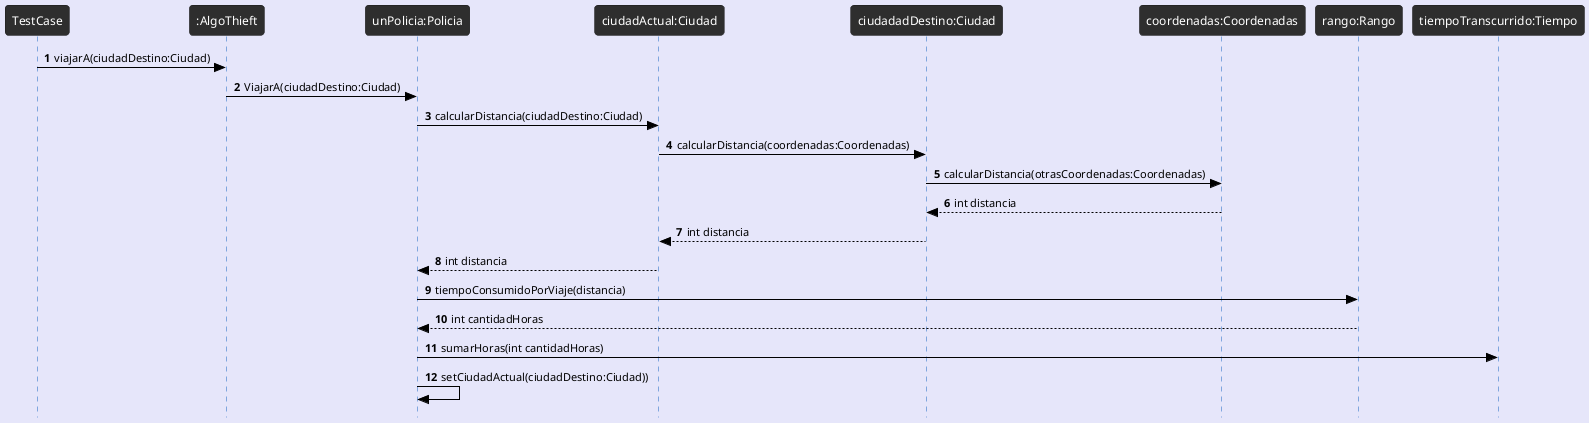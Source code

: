 @startuml
!theme reddress-darkblue
autonumber
skinparam style strictuml
skinparam BackGroundColor lavender
skinparam RoundCorner 7
skinparam SequenceGroupFontColor black
skinparam SequenceGroupBorderColor black
skinparam SequenceGroupBorderThickness 0.5
skinparam ArrowFontColor black
skinparam ArrowColor black
skinparam ActorFontColor black
skinparam participantFontSize 12
skinparam SequenceLifeLineBackGroundColor 2e2e2e

TestCase -> ":AlgoThieft" as algoT: viajarA(ciudadDestino:Ciudad)
algoT -> "unPolicia:Policia" as policia: ViajarA(ciudadDestino:Ciudad)
policia -> "ciudadActual:Ciudad" as ciudadActual: calcularDistancia(ciudadDestino:Ciudad)
ciudadActual -> "ciudadadDestino:Ciudad" as ciudadDestino: calcularDistancia(coordenadas:Coordenadas)
ciudadDestino -> "coordenadas:Coordenadas" as coordenadas: calcularDistancia(otrasCoordenadas:Coordenadas)

ciudadDestino <-- coordenadas: int distancia
ciudadActual <-- ciudadDestino: int distancia
policia <-- ciudadActual: int distancia

policia -> "rango:Rango" as rango: tiempoConsumidoPorViaje(distancia)
policia <-- rango: int cantidadHoras

policia -> "tiempoTranscurrido:Tiempo" as tiempo: sumarHoras(int cantidadHoras)

policia -> policia: setCiudadActual(ciudadDestino:Ciudad))

@enduml